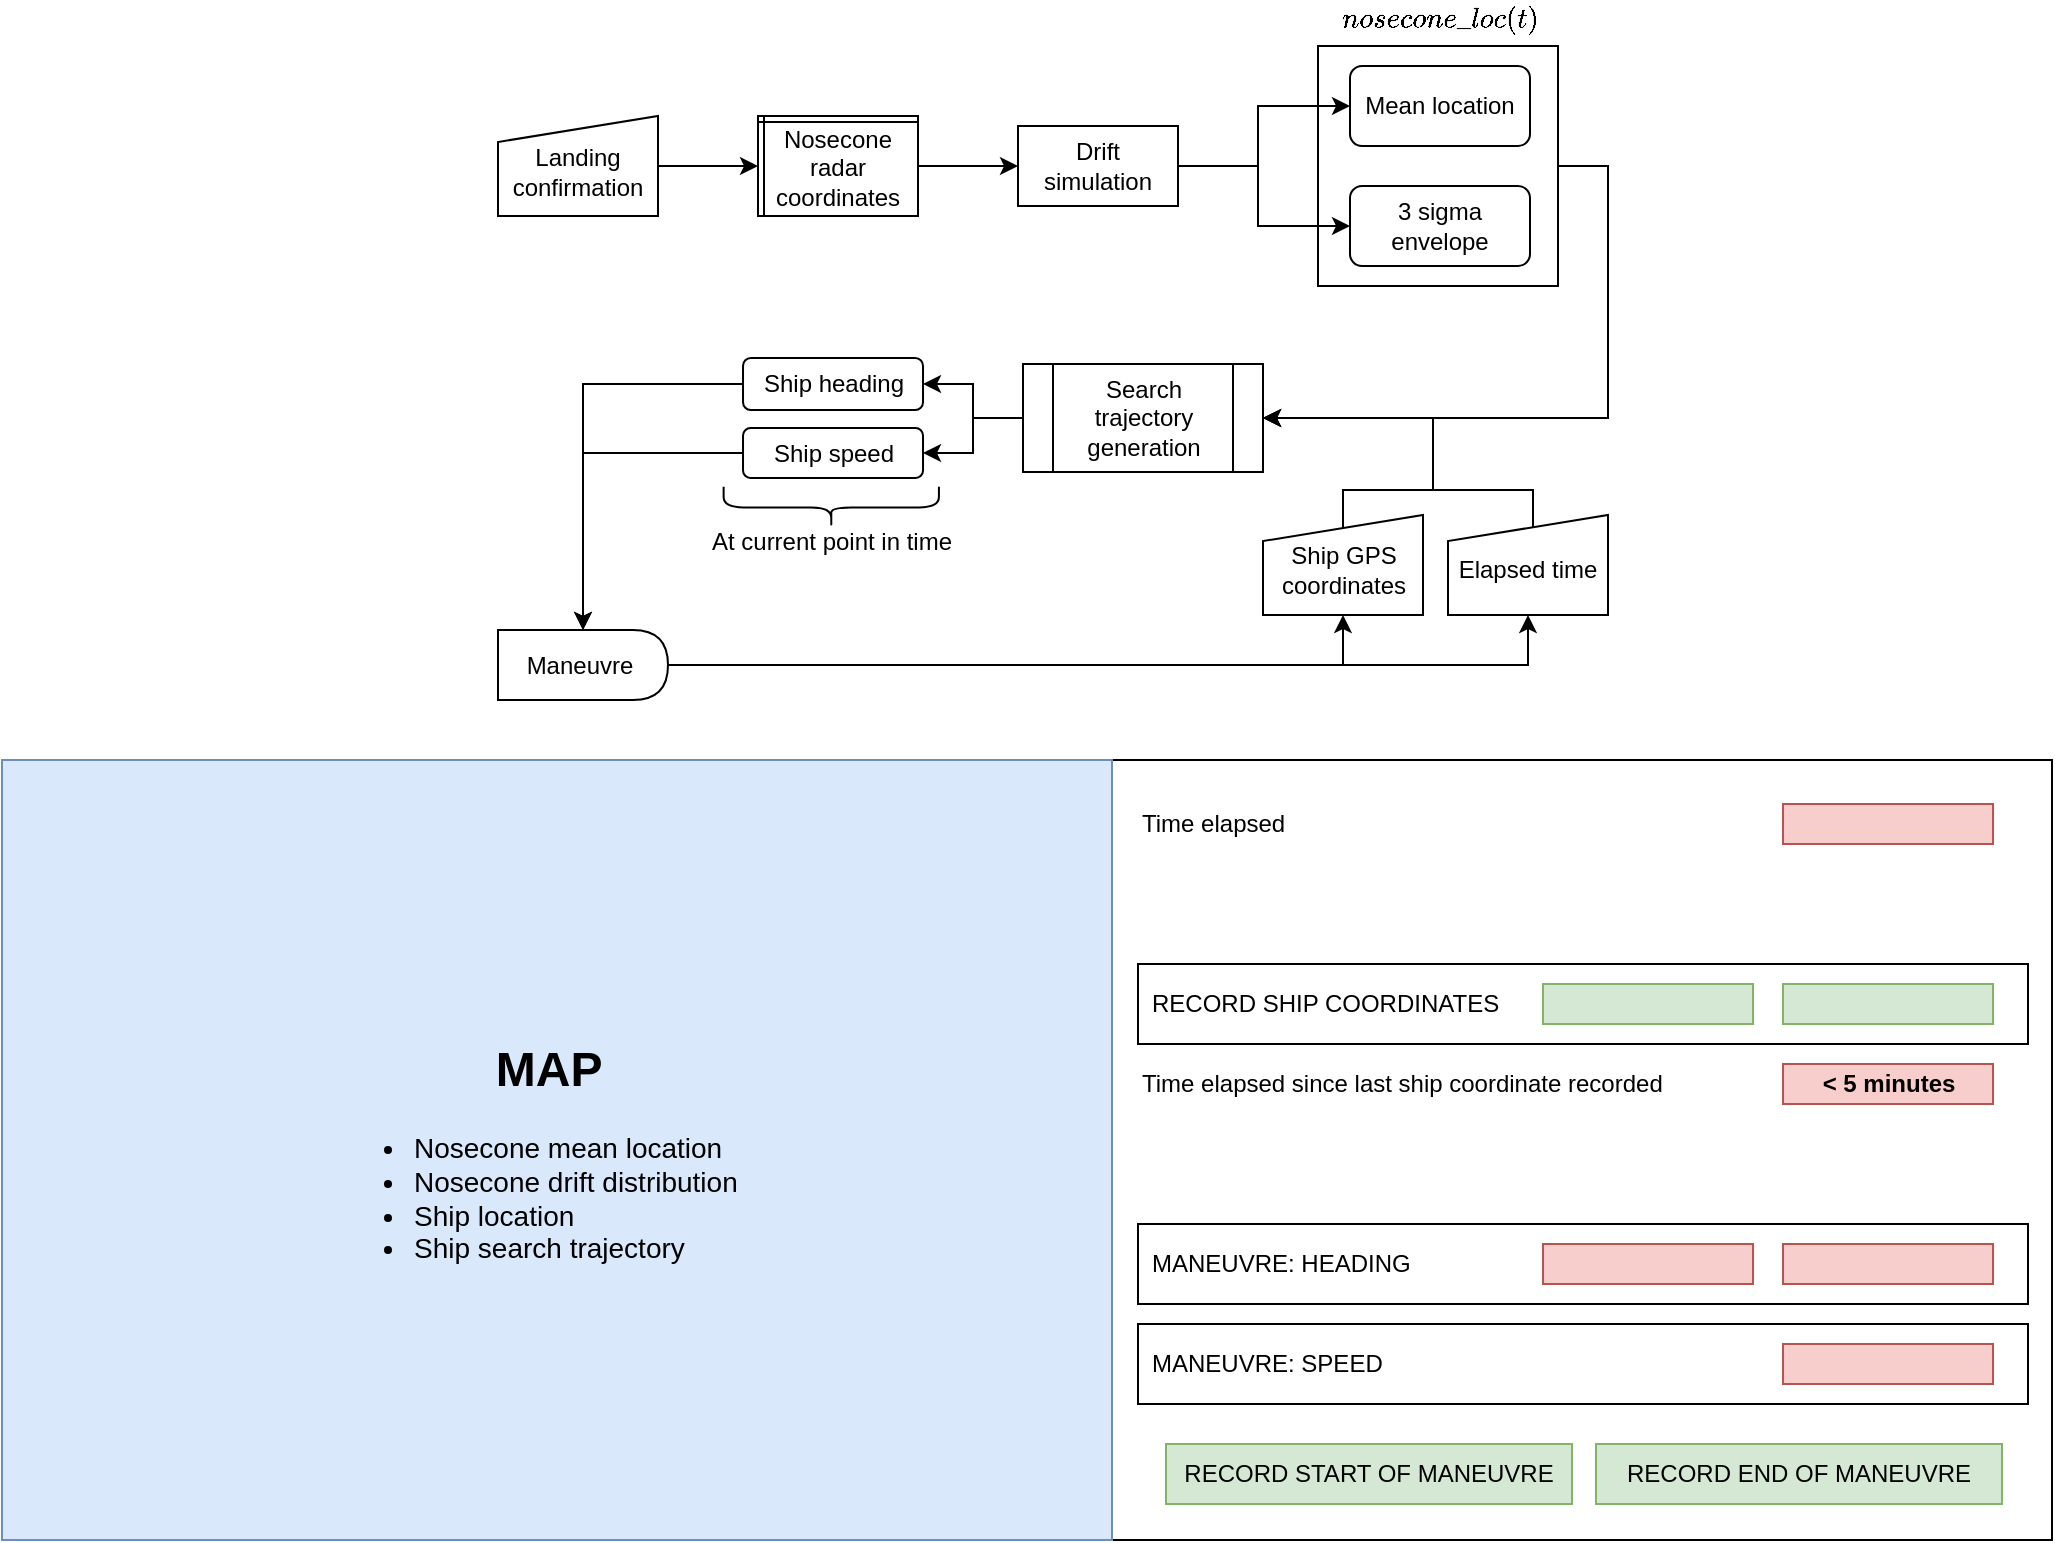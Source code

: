 <mxfile version="13.6.2" type="device"><diagram id="W4EMJcgZiD_0hG_1jUGg" name="Page-1"><mxGraphModel dx="1674" dy="1087" grid="1" gridSize="10" guides="1" tooltips="1" connect="1" arrows="1" fold="1" page="1" pageScale="1" pageWidth="1100" pageHeight="850" math="1" shadow="0"><root><mxCell id="0"/><mxCell id="1" parent="0"/><mxCell id="xcNVRPPJelJggRXh6KQP-76" value="" style="rounded=0;whiteSpace=wrap;html=1;align=center;" vertex="1" parent="1"><mxGeometry x="265" y="630" width="1025" height="390" as="geometry"/></mxCell><mxCell id="xcNVRPPJelJggRXh6KQP-81" value="" style="rounded=0;whiteSpace=wrap;html=1;align=left;" vertex="1" parent="1"><mxGeometry x="833" y="732" width="445" height="40" as="geometry"/></mxCell><mxCell id="xcNVRPPJelJggRXh6KQP-74" style="edgeStyle=orthogonalEdgeStyle;rounded=0;orthogonalLoop=1;jettySize=auto;html=1;exitX=1;exitY=0.5;exitDx=0;exitDy=0;entryX=1;entryY=0.5;entryDx=0;entryDy=0;" edge="1" parent="1" source="xcNVRPPJelJggRXh6KQP-21" target="xcNVRPPJelJggRXh6KQP-50"><mxGeometry relative="1" as="geometry"><Array as="points"><mxPoint x="1068" y="333"/><mxPoint x="1068" y="459"/></Array></mxGeometry></mxCell><mxCell id="xcNVRPPJelJggRXh6KQP-21" value="" style="rounded=0;whiteSpace=wrap;html=1;" vertex="1" parent="1"><mxGeometry x="923" y="273" width="120" height="120" as="geometry"/></mxCell><mxCell id="xcNVRPPJelJggRXh6KQP-67" style="edgeStyle=orthogonalEdgeStyle;rounded=0;orthogonalLoop=1;jettySize=auto;html=1;exitX=0.5;exitY=1;exitDx=0;exitDy=0;entryX=1;entryY=0.5;entryDx=0;entryDy=0;" edge="1" parent="1" source="xcNVRPPJelJggRXh6KQP-1" target="xcNVRPPJelJggRXh6KQP-50"><mxGeometry relative="1" as="geometry"><Array as="points"><mxPoint x="935.5" y="495"/><mxPoint x="980.5" y="495"/><mxPoint x="980.5" y="459"/></Array></mxGeometry></mxCell><mxCell id="xcNVRPPJelJggRXh6KQP-1" value="Ship GPS coordinates" style="shape=manualInput;whiteSpace=wrap;html=1;size=13;spacingTop=5;" vertex="1" parent="1"><mxGeometry x="895.5" y="507.52" width="80" height="50" as="geometry"/></mxCell><mxCell id="xcNVRPPJelJggRXh6KQP-5" style="edgeStyle=orthogonalEdgeStyle;rounded=0;orthogonalLoop=1;jettySize=auto;html=1;exitX=1;exitY=0.5;exitDx=0;exitDy=0;" edge="1" parent="1" source="xcNVRPPJelJggRXh6KQP-3" target="xcNVRPPJelJggRXh6KQP-4"><mxGeometry relative="1" as="geometry"/></mxCell><mxCell id="xcNVRPPJelJggRXh6KQP-3" value="Nosecone radar coordinates" style="shape=internalStorage;whiteSpace=wrap;html=1;backgroundOutline=1;dx=3;dy=3;align=center;spacingTop=2;" vertex="1" parent="1"><mxGeometry x="643" y="308" width="80" height="50" as="geometry"/></mxCell><mxCell id="xcNVRPPJelJggRXh6KQP-19" style="edgeStyle=orthogonalEdgeStyle;rounded=0;orthogonalLoop=1;jettySize=auto;html=1;exitX=1;exitY=0.5;exitDx=0;exitDy=0;entryX=0;entryY=0.5;entryDx=0;entryDy=0;" edge="1" parent="1" source="xcNVRPPJelJggRXh6KQP-4" target="xcNVRPPJelJggRXh6KQP-12"><mxGeometry relative="1" as="geometry"><Array as="points"><mxPoint x="893" y="333"/><mxPoint x="893" y="303"/></Array></mxGeometry></mxCell><mxCell id="xcNVRPPJelJggRXh6KQP-20" style="edgeStyle=orthogonalEdgeStyle;rounded=0;orthogonalLoop=1;jettySize=auto;html=1;exitX=1;exitY=0.5;exitDx=0;exitDy=0;entryX=0;entryY=0.5;entryDx=0;entryDy=0;" edge="1" parent="1" source="xcNVRPPJelJggRXh6KQP-4" target="xcNVRPPJelJggRXh6KQP-13"><mxGeometry relative="1" as="geometry"><Array as="points"><mxPoint x="893" y="333"/><mxPoint x="893" y="363"/></Array></mxGeometry></mxCell><mxCell id="xcNVRPPJelJggRXh6KQP-4" value="Drift simulation" style="rounded=0;whiteSpace=wrap;html=1;" vertex="1" parent="1"><mxGeometry x="773" y="313" width="80" height="40" as="geometry"/></mxCell><mxCell id="xcNVRPPJelJggRXh6KQP-9" value="$$nosecone\_loc(t)$$" style="text;html=1;strokeColor=none;fillColor=none;align=center;verticalAlign=middle;whiteSpace=wrap;rounded=0;" vertex="1" parent="1"><mxGeometry x="964" y="250" width="40" height="20" as="geometry"/></mxCell><mxCell id="xcNVRPPJelJggRXh6KQP-12" value="Mean location" style="rounded=1;whiteSpace=wrap;html=1;" vertex="1" parent="1"><mxGeometry x="939" y="283" width="90" height="40" as="geometry"/></mxCell><mxCell id="xcNVRPPJelJggRXh6KQP-13" value="&lt;span&gt;3 sigma envelope&lt;/span&gt;" style="rounded=1;whiteSpace=wrap;html=1;" vertex="1" parent="1"><mxGeometry x="939" y="343" width="90" height="40" as="geometry"/></mxCell><mxCell id="xcNVRPPJelJggRXh6KQP-32" style="edgeStyle=orthogonalEdgeStyle;rounded=0;orthogonalLoop=1;jettySize=auto;html=1;exitX=1;exitY=0.5;exitDx=0;exitDy=0;entryX=0;entryY=0.5;entryDx=0;entryDy=0;" edge="1" parent="1" source="xcNVRPPJelJggRXh6KQP-31" target="xcNVRPPJelJggRXh6KQP-3"><mxGeometry relative="1" as="geometry"/></mxCell><mxCell id="xcNVRPPJelJggRXh6KQP-31" value="Landing confirmation" style="shape=manualInput;whiteSpace=wrap;html=1;size=13;spacingTop=5;" vertex="1" parent="1"><mxGeometry x="513" y="308" width="80" height="50" as="geometry"/></mxCell><mxCell id="xcNVRPPJelJggRXh6KQP-73" style="edgeStyle=orthogonalEdgeStyle;rounded=0;orthogonalLoop=1;jettySize=auto;html=1;exitX=1;exitY=0.5;exitDx=0;exitDy=0;entryX=0.5;entryY=1;entryDx=0;entryDy=0;" edge="1" parent="1" source="xcNVRPPJelJggRXh6KQP-41" target="xcNVRPPJelJggRXh6KQP-1"><mxGeometry relative="1" as="geometry"/></mxCell><mxCell id="xcNVRPPJelJggRXh6KQP-75" style="edgeStyle=orthogonalEdgeStyle;rounded=0;orthogonalLoop=1;jettySize=auto;html=1;exitX=1;exitY=0.5;exitDx=0;exitDy=0;entryX=0.5;entryY=1;entryDx=0;entryDy=0;" edge="1" parent="1" source="xcNVRPPJelJggRXh6KQP-41" target="xcNVRPPJelJggRXh6KQP-58"><mxGeometry relative="1" as="geometry"/></mxCell><mxCell id="xcNVRPPJelJggRXh6KQP-41" value="Maneuvre" style="shape=delay;whiteSpace=wrap;html=1;align=center;spacingLeft=-3;" vertex="1" parent="1"><mxGeometry x="513" y="565" width="85" height="35" as="geometry"/></mxCell><mxCell id="xcNVRPPJelJggRXh6KQP-71" style="edgeStyle=orthogonalEdgeStyle;rounded=0;orthogonalLoop=1;jettySize=auto;html=1;exitX=0;exitY=0.5;exitDx=0;exitDy=0;entryX=0.5;entryY=0;entryDx=0;entryDy=0;" edge="1" parent="1" source="xcNVRPPJelJggRXh6KQP-43" target="xcNVRPPJelJggRXh6KQP-41"><mxGeometry relative="1" as="geometry"/></mxCell><mxCell id="xcNVRPPJelJggRXh6KQP-43" value="Ship heading" style="rounded=1;whiteSpace=wrap;html=1;align=center;" vertex="1" parent="1"><mxGeometry x="635.51" y="429" width="90" height="26" as="geometry"/></mxCell><mxCell id="xcNVRPPJelJggRXh6KQP-72" style="edgeStyle=orthogonalEdgeStyle;rounded=0;orthogonalLoop=1;jettySize=auto;html=1;exitX=0;exitY=0.5;exitDx=0;exitDy=0;entryX=0.5;entryY=0;entryDx=0;entryDy=0;" edge="1" parent="1" source="xcNVRPPJelJggRXh6KQP-44" target="xcNVRPPJelJggRXh6KQP-41"><mxGeometry relative="1" as="geometry"/></mxCell><mxCell id="xcNVRPPJelJggRXh6KQP-44" value="Ship speed" style="rounded=1;whiteSpace=wrap;html=1;align=center;" vertex="1" parent="1"><mxGeometry x="635.51" y="464" width="90" height="25" as="geometry"/></mxCell><mxCell id="xcNVRPPJelJggRXh6KQP-48" value="" style="shape=curlyBracket;whiteSpace=wrap;html=1;rounded=1;align=center;rotation=-90;size=0.5;" vertex="1" parent="1"><mxGeometry x="669.33" y="449.87" width="20.62" height="107.65" as="geometry"/></mxCell><mxCell id="xcNVRPPJelJggRXh6KQP-49" value="At current point in time" style="text;html=1;strokeColor=none;fillColor=none;align=center;verticalAlign=middle;whiteSpace=wrap;rounded=0;" vertex="1" parent="1"><mxGeometry x="617.42" y="510.52" width="126.17" height="20" as="geometry"/></mxCell><mxCell id="xcNVRPPJelJggRXh6KQP-69" style="edgeStyle=orthogonalEdgeStyle;rounded=0;orthogonalLoop=1;jettySize=auto;html=1;exitX=0;exitY=0.5;exitDx=0;exitDy=0;entryX=1;entryY=0.5;entryDx=0;entryDy=0;" edge="1" parent="1" source="xcNVRPPJelJggRXh6KQP-50" target="xcNVRPPJelJggRXh6KQP-43"><mxGeometry relative="1" as="geometry"/></mxCell><mxCell id="xcNVRPPJelJggRXh6KQP-70" style="edgeStyle=orthogonalEdgeStyle;rounded=0;orthogonalLoop=1;jettySize=auto;html=1;exitX=0;exitY=0.5;exitDx=0;exitDy=0;entryX=1;entryY=0.5;entryDx=0;entryDy=0;" edge="1" parent="1" source="xcNVRPPJelJggRXh6KQP-50" target="xcNVRPPJelJggRXh6KQP-44"><mxGeometry relative="1" as="geometry"/></mxCell><mxCell id="xcNVRPPJelJggRXh6KQP-50" value="&lt;span&gt;Search trajectory generation&lt;/span&gt;" style="shape=process;whiteSpace=wrap;html=1;backgroundOutline=1;align=center;size=0.125;" vertex="1" parent="1"><mxGeometry x="775.5" y="432" width="120" height="54" as="geometry"/></mxCell><mxCell id="xcNVRPPJelJggRXh6KQP-68" style="edgeStyle=orthogonalEdgeStyle;rounded=0;orthogonalLoop=1;jettySize=auto;html=1;exitX=0.5;exitY=1;exitDx=0;exitDy=0;entryX=1;entryY=0.5;entryDx=0;entryDy=0;" edge="1" parent="1" source="xcNVRPPJelJggRXh6KQP-58" target="xcNVRPPJelJggRXh6KQP-50"><mxGeometry relative="1" as="geometry"><Array as="points"><mxPoint x="1030.5" y="495"/><mxPoint x="980.5" y="495"/><mxPoint x="980.5" y="459"/></Array></mxGeometry></mxCell><mxCell id="xcNVRPPJelJggRXh6KQP-58" value="Elapsed time" style="shape=manualInput;whiteSpace=wrap;html=1;size=13;spacingTop=5;" vertex="1" parent="1"><mxGeometry x="988" y="507.52" width="80" height="50" as="geometry"/></mxCell><mxCell id="xcNVRPPJelJggRXh6KQP-77" value="" style="rounded=0;whiteSpace=wrap;html=1;align=center;fillColor=#dae8fc;strokeColor=#6c8ebf;" vertex="1" parent="1"><mxGeometry x="265" y="630" width="555" height="390" as="geometry"/></mxCell><mxCell id="xcNVRPPJelJggRXh6KQP-78" value="" style="rounded=0;whiteSpace=wrap;html=1;align=center;fillColor=#d5e8d4;strokeColor=#82b366;" vertex="1" parent="1"><mxGeometry x="1035.51" y="742" width="105" height="20" as="geometry"/></mxCell><mxCell id="xcNVRPPJelJggRXh6KQP-79" value="" style="rounded=0;whiteSpace=wrap;html=1;align=center;fillColor=#d5e8d4;strokeColor=#82b366;" vertex="1" parent="1"><mxGeometry x="1155.51" y="742" width="105" height="20" as="geometry"/></mxCell><mxCell id="xcNVRPPJelJggRXh6KQP-80" value="RECORD SHIP COORDINATES" style="text;html=1;strokeColor=none;fillColor=none;align=left;verticalAlign=middle;whiteSpace=wrap;rounded=0;" vertex="1" parent="1"><mxGeometry x="838" y="742" width="190" height="20" as="geometry"/></mxCell><mxCell id="xcNVRPPJelJggRXh6KQP-84" value="Time elapsed since last ship coordinate recorded" style="text;html=1;strokeColor=none;fillColor=none;align=left;verticalAlign=middle;whiteSpace=wrap;rounded=0;" vertex="1" parent="1"><mxGeometry x="833" y="782" width="301" height="20" as="geometry"/></mxCell><mxCell id="xcNVRPPJelJggRXh6KQP-85" value="&lt;b&gt;&amp;lt; 5 minutes&lt;/b&gt;" style="rounded=0;whiteSpace=wrap;html=1;align=center;fillColor=#f8cecc;strokeColor=#b85450;" vertex="1" parent="1"><mxGeometry x="1155.51" y="782" width="105" height="20" as="geometry"/></mxCell><mxCell id="xcNVRPPJelJggRXh6KQP-86" value="" style="rounded=0;whiteSpace=wrap;html=1;align=left;" vertex="1" parent="1"><mxGeometry x="833" y="862" width="445" height="40" as="geometry"/></mxCell><mxCell id="xcNVRPPJelJggRXh6KQP-87" value="" style="rounded=0;whiteSpace=wrap;html=1;align=center;fillColor=#f8cecc;strokeColor=#b85450;" vertex="1" parent="1"><mxGeometry x="1035.51" y="872" width="105" height="20" as="geometry"/></mxCell><mxCell id="xcNVRPPJelJggRXh6KQP-88" value="" style="rounded=0;whiteSpace=wrap;html=1;align=center;fillColor=#f8cecc;strokeColor=#b85450;" vertex="1" parent="1"><mxGeometry x="1155.51" y="872" width="105" height="20" as="geometry"/></mxCell><mxCell id="xcNVRPPJelJggRXh6KQP-89" value="MANEUVRE: HEADING" style="text;html=1;strokeColor=none;fillColor=none;align=left;verticalAlign=middle;whiteSpace=wrap;rounded=0;" vertex="1" parent="1"><mxGeometry x="838" y="872" width="190" height="20" as="geometry"/></mxCell><mxCell id="xcNVRPPJelJggRXh6KQP-90" value="" style="rounded=0;whiteSpace=wrap;html=1;align=left;" vertex="1" parent="1"><mxGeometry x="833" y="912" width="445" height="40" as="geometry"/></mxCell><mxCell id="xcNVRPPJelJggRXh6KQP-92" value="" style="rounded=0;whiteSpace=wrap;html=1;align=center;fillColor=#f8cecc;strokeColor=#b85450;" vertex="1" parent="1"><mxGeometry x="1155.51" y="922" width="105" height="20" as="geometry"/></mxCell><mxCell id="xcNVRPPJelJggRXh6KQP-93" value="MANEUVRE: SPEED" style="text;html=1;strokeColor=none;fillColor=none;align=left;verticalAlign=middle;whiteSpace=wrap;rounded=0;" vertex="1" parent="1"><mxGeometry x="838" y="922" width="190" height="20" as="geometry"/></mxCell><mxCell id="xcNVRPPJelJggRXh6KQP-94" value="RECORD START OF MANEUVRE" style="rounded=0;whiteSpace=wrap;html=1;align=center;fillColor=#d5e8d4;strokeColor=#82b366;" vertex="1" parent="1"><mxGeometry x="847" y="972" width="202.99" height="30" as="geometry"/></mxCell><mxCell id="xcNVRPPJelJggRXh6KQP-95" value="RECORD END OF MANEUVRE" style="rounded=0;whiteSpace=wrap;html=1;align=center;fillColor=#d5e8d4;strokeColor=#82b366;" vertex="1" parent="1"><mxGeometry x="1062" y="972" width="202.99" height="30" as="geometry"/></mxCell><mxCell id="xcNVRPPJelJggRXh6KQP-97" value="&lt;h1 style=&quot;text-align: center&quot;&gt;&amp;nbsp; MAP&lt;/h1&gt;&lt;p&gt;&lt;/p&gt;&lt;ul style=&quot;font-size: 14px&quot;&gt;&lt;li&gt;Nosecone mean location&lt;/li&gt;&lt;li&gt;Nosecone drift distribution&lt;/li&gt;&lt;li&gt;Ship location&lt;/li&gt;&lt;li&gt;Ship search trajectory&lt;/li&gt;&lt;/ul&gt;&lt;p&gt;&lt;/p&gt;" style="text;html=1;strokeColor=none;fillColor=none;spacing=5;spacingTop=-20;whiteSpace=wrap;overflow=hidden;rounded=0;align=left;" vertex="1" parent="1"><mxGeometry x="426.38" y="765" width="232.24" height="120" as="geometry"/></mxCell><mxCell id="xcNVRPPJelJggRXh6KQP-98" value="Time elapsed" style="text;html=1;strokeColor=none;fillColor=none;align=left;verticalAlign=middle;whiteSpace=wrap;rounded=0;" vertex="1" parent="1"><mxGeometry x="833" y="652" width="301" height="20" as="geometry"/></mxCell><mxCell id="xcNVRPPJelJggRXh6KQP-99" value="" style="rounded=0;whiteSpace=wrap;html=1;align=center;fillColor=#f8cecc;strokeColor=#b85450;" vertex="1" parent="1"><mxGeometry x="1155.51" y="652" width="105" height="20" as="geometry"/></mxCell></root></mxGraphModel></diagram></mxfile>